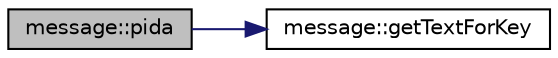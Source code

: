 digraph "message::pida"
{
 // LATEX_PDF_SIZE
  edge [fontname="Helvetica",fontsize="10",labelfontname="Helvetica",labelfontsize="10"];
  node [fontname="Helvetica",fontsize="10",shape=record];
  rankdir="LR";
  Node1 [label="message::pida",height=0.2,width=0.4,color="black", fillcolor="grey75", style="filled", fontcolor="black",tooltip="Construct the string to be sent, associated to pid activating."];
  Node1 -> Node2 [color="midnightblue",fontsize="10",style="solid",fontname="Helvetica"];
  Node2 [label="message::getTextForKey",height=0.2,width=0.4,color="black", fillcolor="white", style="filled",URL="$namespacemessage.html#a2b7f2fb9e7953edc47be10c48ed220bd",tooltip="Provide the cmd key associated to an action."];
}
